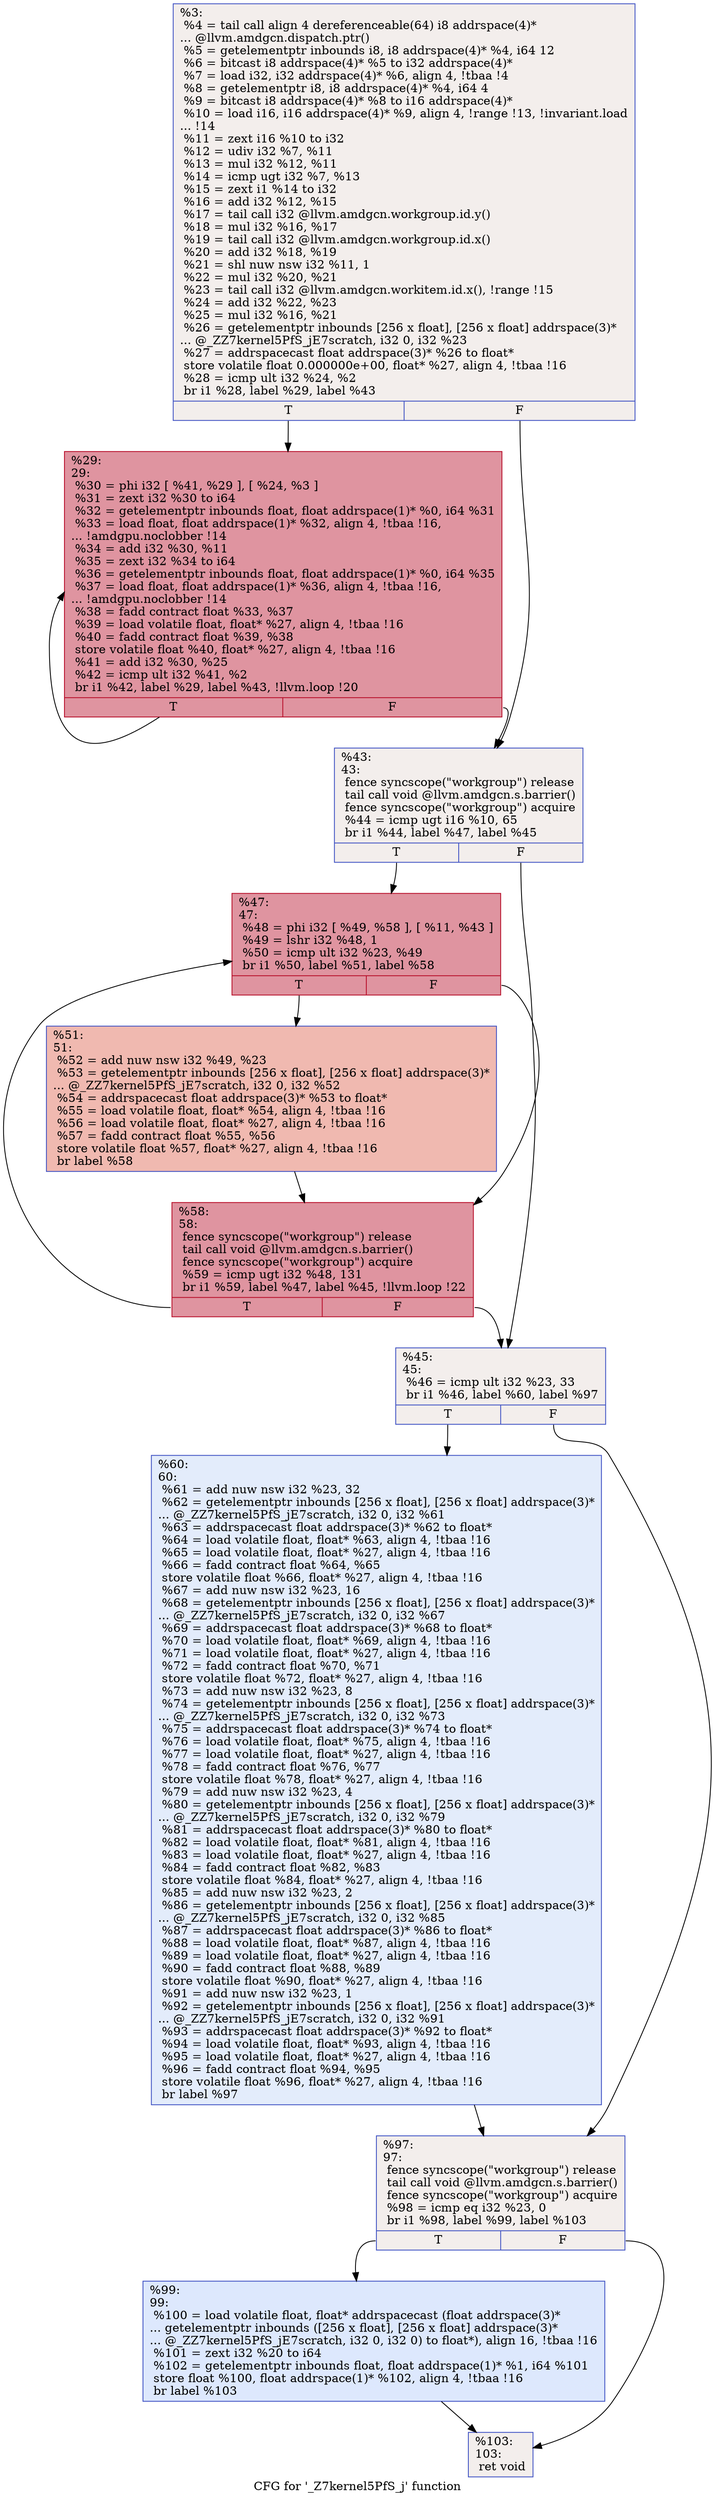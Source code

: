 digraph "CFG for '_Z7kernel5PfS_j' function" {
	label="CFG for '_Z7kernel5PfS_j' function";

	Node0x46be4d0 [shape=record,color="#3d50c3ff", style=filled, fillcolor="#e3d9d370",label="{%3:\l  %4 = tail call align 4 dereferenceable(64) i8 addrspace(4)*\l... @llvm.amdgcn.dispatch.ptr()\l  %5 = getelementptr inbounds i8, i8 addrspace(4)* %4, i64 12\l  %6 = bitcast i8 addrspace(4)* %5 to i32 addrspace(4)*\l  %7 = load i32, i32 addrspace(4)* %6, align 4, !tbaa !4\l  %8 = getelementptr i8, i8 addrspace(4)* %4, i64 4\l  %9 = bitcast i8 addrspace(4)* %8 to i16 addrspace(4)*\l  %10 = load i16, i16 addrspace(4)* %9, align 4, !range !13, !invariant.load\l... !14\l  %11 = zext i16 %10 to i32\l  %12 = udiv i32 %7, %11\l  %13 = mul i32 %12, %11\l  %14 = icmp ugt i32 %7, %13\l  %15 = zext i1 %14 to i32\l  %16 = add i32 %12, %15\l  %17 = tail call i32 @llvm.amdgcn.workgroup.id.y()\l  %18 = mul i32 %16, %17\l  %19 = tail call i32 @llvm.amdgcn.workgroup.id.x()\l  %20 = add i32 %18, %19\l  %21 = shl nuw nsw i32 %11, 1\l  %22 = mul i32 %20, %21\l  %23 = tail call i32 @llvm.amdgcn.workitem.id.x(), !range !15\l  %24 = add i32 %22, %23\l  %25 = mul i32 %16, %21\l  %26 = getelementptr inbounds [256 x float], [256 x float] addrspace(3)*\l... @_ZZ7kernel5PfS_jE7scratch, i32 0, i32 %23\l  %27 = addrspacecast float addrspace(3)* %26 to float*\l  store volatile float 0.000000e+00, float* %27, align 4, !tbaa !16\l  %28 = icmp ult i32 %24, %2\l  br i1 %28, label %29, label %43\l|{<s0>T|<s1>F}}"];
	Node0x46be4d0:s0 -> Node0x46c1c20;
	Node0x46be4d0:s1 -> Node0x46c1cb0;
	Node0x46c1c20 [shape=record,color="#b70d28ff", style=filled, fillcolor="#b70d2870",label="{%29:\l29:                                               \l  %30 = phi i32 [ %41, %29 ], [ %24, %3 ]\l  %31 = zext i32 %30 to i64\l  %32 = getelementptr inbounds float, float addrspace(1)* %0, i64 %31\l  %33 = load float, float addrspace(1)* %32, align 4, !tbaa !16,\l... !amdgpu.noclobber !14\l  %34 = add i32 %30, %11\l  %35 = zext i32 %34 to i64\l  %36 = getelementptr inbounds float, float addrspace(1)* %0, i64 %35\l  %37 = load float, float addrspace(1)* %36, align 4, !tbaa !16,\l... !amdgpu.noclobber !14\l  %38 = fadd contract float %33, %37\l  %39 = load volatile float, float* %27, align 4, !tbaa !16\l  %40 = fadd contract float %39, %38\l  store volatile float %40, float* %27, align 4, !tbaa !16\l  %41 = add i32 %30, %25\l  %42 = icmp ult i32 %41, %2\l  br i1 %42, label %29, label %43, !llvm.loop !20\l|{<s0>T|<s1>F}}"];
	Node0x46c1c20:s0 -> Node0x46c1c20;
	Node0x46c1c20:s1 -> Node0x46c1cb0;
	Node0x46c1cb0 [shape=record,color="#3d50c3ff", style=filled, fillcolor="#e3d9d370",label="{%43:\l43:                                               \l  fence syncscope(\"workgroup\") release\l  tail call void @llvm.amdgcn.s.barrier()\l  fence syncscope(\"workgroup\") acquire\l  %44 = icmp ugt i16 %10, 65\l  br i1 %44, label %47, label %45\l|{<s0>T|<s1>F}}"];
	Node0x46c1cb0:s0 -> Node0x46c3810;
	Node0x46c1cb0:s1 -> Node0x46c38a0;
	Node0x46c38a0 [shape=record,color="#3d50c3ff", style=filled, fillcolor="#e3d9d370",label="{%45:\l45:                                               \l  %46 = icmp ult i32 %23, 33\l  br i1 %46, label %60, label %97\l|{<s0>T|<s1>F}}"];
	Node0x46c38a0:s0 -> Node0x46c3aa0;
	Node0x46c38a0:s1 -> Node0x46c3af0;
	Node0x46c3810 [shape=record,color="#b70d28ff", style=filled, fillcolor="#b70d2870",label="{%47:\l47:                                               \l  %48 = phi i32 [ %49, %58 ], [ %11, %43 ]\l  %49 = lshr i32 %48, 1\l  %50 = icmp ult i32 %23, %49\l  br i1 %50, label %51, label %58\l|{<s0>T|<s1>F}}"];
	Node0x46c3810:s0 -> Node0x46c3ec0;
	Node0x46c3810:s1 -> Node0x46c3c60;
	Node0x46c3ec0 [shape=record,color="#3d50c3ff", style=filled, fillcolor="#de614d70",label="{%51:\l51:                                               \l  %52 = add nuw nsw i32 %49, %23\l  %53 = getelementptr inbounds [256 x float], [256 x float] addrspace(3)*\l... @_ZZ7kernel5PfS_jE7scratch, i32 0, i32 %52\l  %54 = addrspacecast float addrspace(3)* %53 to float*\l  %55 = load volatile float, float* %54, align 4, !tbaa !16\l  %56 = load volatile float, float* %27, align 4, !tbaa !16\l  %57 = fadd contract float %55, %56\l  store volatile float %57, float* %27, align 4, !tbaa !16\l  br label %58\l}"];
	Node0x46c3ec0 -> Node0x46c3c60;
	Node0x46c3c60 [shape=record,color="#b70d28ff", style=filled, fillcolor="#b70d2870",label="{%58:\l58:                                               \l  fence syncscope(\"workgroup\") release\l  tail call void @llvm.amdgcn.s.barrier()\l  fence syncscope(\"workgroup\") acquire\l  %59 = icmp ugt i32 %48, 131\l  br i1 %59, label %47, label %45, !llvm.loop !22\l|{<s0>T|<s1>F}}"];
	Node0x46c3c60:s0 -> Node0x46c3810;
	Node0x46c3c60:s1 -> Node0x46c38a0;
	Node0x46c3aa0 [shape=record,color="#3d50c3ff", style=filled, fillcolor="#bfd3f670",label="{%60:\l60:                                               \l  %61 = add nuw nsw i32 %23, 32\l  %62 = getelementptr inbounds [256 x float], [256 x float] addrspace(3)*\l... @_ZZ7kernel5PfS_jE7scratch, i32 0, i32 %61\l  %63 = addrspacecast float addrspace(3)* %62 to float*\l  %64 = load volatile float, float* %63, align 4, !tbaa !16\l  %65 = load volatile float, float* %27, align 4, !tbaa !16\l  %66 = fadd contract float %64, %65\l  store volatile float %66, float* %27, align 4, !tbaa !16\l  %67 = add nuw nsw i32 %23, 16\l  %68 = getelementptr inbounds [256 x float], [256 x float] addrspace(3)*\l... @_ZZ7kernel5PfS_jE7scratch, i32 0, i32 %67\l  %69 = addrspacecast float addrspace(3)* %68 to float*\l  %70 = load volatile float, float* %69, align 4, !tbaa !16\l  %71 = load volatile float, float* %27, align 4, !tbaa !16\l  %72 = fadd contract float %70, %71\l  store volatile float %72, float* %27, align 4, !tbaa !16\l  %73 = add nuw nsw i32 %23, 8\l  %74 = getelementptr inbounds [256 x float], [256 x float] addrspace(3)*\l... @_ZZ7kernel5PfS_jE7scratch, i32 0, i32 %73\l  %75 = addrspacecast float addrspace(3)* %74 to float*\l  %76 = load volatile float, float* %75, align 4, !tbaa !16\l  %77 = load volatile float, float* %27, align 4, !tbaa !16\l  %78 = fadd contract float %76, %77\l  store volatile float %78, float* %27, align 4, !tbaa !16\l  %79 = add nuw nsw i32 %23, 4\l  %80 = getelementptr inbounds [256 x float], [256 x float] addrspace(3)*\l... @_ZZ7kernel5PfS_jE7scratch, i32 0, i32 %79\l  %81 = addrspacecast float addrspace(3)* %80 to float*\l  %82 = load volatile float, float* %81, align 4, !tbaa !16\l  %83 = load volatile float, float* %27, align 4, !tbaa !16\l  %84 = fadd contract float %82, %83\l  store volatile float %84, float* %27, align 4, !tbaa !16\l  %85 = add nuw nsw i32 %23, 2\l  %86 = getelementptr inbounds [256 x float], [256 x float] addrspace(3)*\l... @_ZZ7kernel5PfS_jE7scratch, i32 0, i32 %85\l  %87 = addrspacecast float addrspace(3)* %86 to float*\l  %88 = load volatile float, float* %87, align 4, !tbaa !16\l  %89 = load volatile float, float* %27, align 4, !tbaa !16\l  %90 = fadd contract float %88, %89\l  store volatile float %90, float* %27, align 4, !tbaa !16\l  %91 = add nuw nsw i32 %23, 1\l  %92 = getelementptr inbounds [256 x float], [256 x float] addrspace(3)*\l... @_ZZ7kernel5PfS_jE7scratch, i32 0, i32 %91\l  %93 = addrspacecast float addrspace(3)* %92 to float*\l  %94 = load volatile float, float* %93, align 4, !tbaa !16\l  %95 = load volatile float, float* %27, align 4, !tbaa !16\l  %96 = fadd contract float %94, %95\l  store volatile float %96, float* %27, align 4, !tbaa !16\l  br label %97\l}"];
	Node0x46c3aa0 -> Node0x46c3af0;
	Node0x46c3af0 [shape=record,color="#3d50c3ff", style=filled, fillcolor="#e3d9d370",label="{%97:\l97:                                               \l  fence syncscope(\"workgroup\") release\l  tail call void @llvm.amdgcn.s.barrier()\l  fence syncscope(\"workgroup\") acquire\l  %98 = icmp eq i32 %23, 0\l  br i1 %98, label %99, label %103\l|{<s0>T|<s1>F}}"];
	Node0x46c3af0:s0 -> Node0x46c63a0;
	Node0x46c3af0:s1 -> Node0x46c63f0;
	Node0x46c63a0 [shape=record,color="#3d50c3ff", style=filled, fillcolor="#b2ccfb70",label="{%99:\l99:                                               \l  %100 = load volatile float, float* addrspacecast (float addrspace(3)*\l... getelementptr inbounds ([256 x float], [256 x float] addrspace(3)*\l... @_ZZ7kernel5PfS_jE7scratch, i32 0, i32 0) to float*), align 16, !tbaa !16\l  %101 = zext i32 %20 to i64\l  %102 = getelementptr inbounds float, float addrspace(1)* %1, i64 %101\l  store float %100, float addrspace(1)* %102, align 4, !tbaa !16\l  br label %103\l}"];
	Node0x46c63a0 -> Node0x46c63f0;
	Node0x46c63f0 [shape=record,color="#3d50c3ff", style=filled, fillcolor="#e3d9d370",label="{%103:\l103:                                              \l  ret void\l}"];
}
